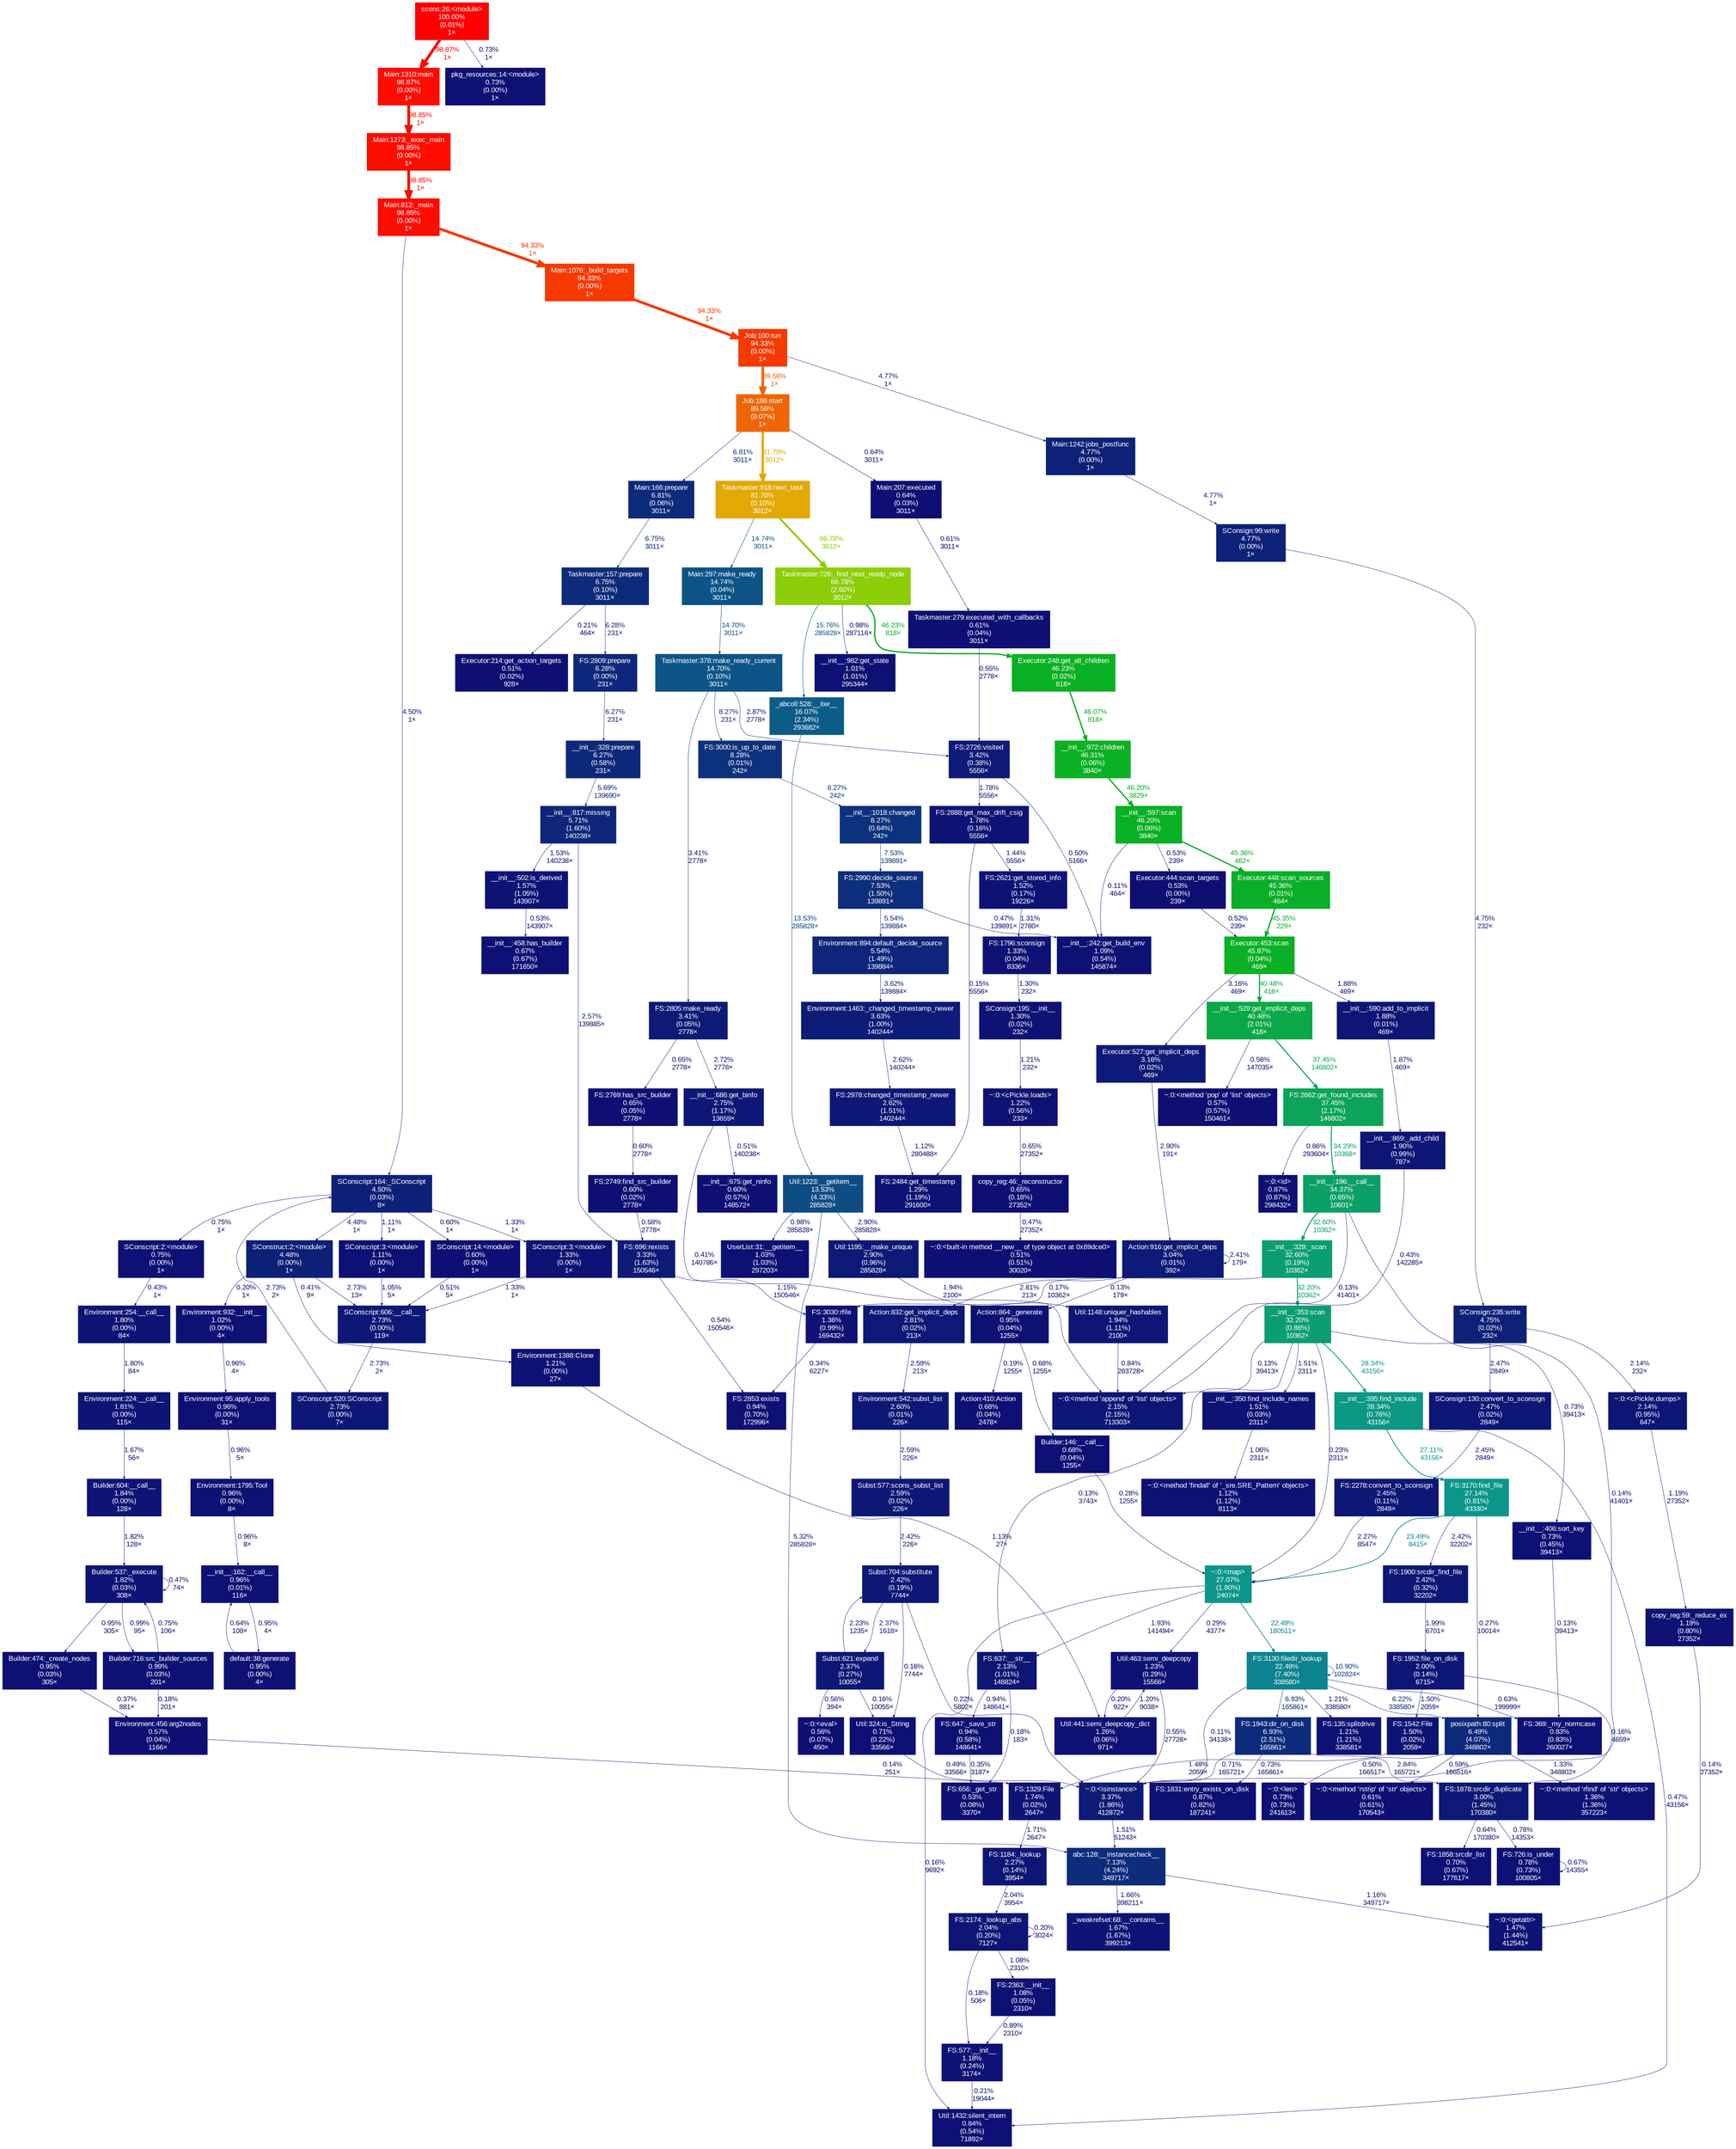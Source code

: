 digraph {
	graph [ranksep=0.25, fontname=Arial, nodesep=0.125];
	node [fontname=Arial, style=filled, height=0, width=0, shape=box, fontcolor=white];
	edge [fontname=Arial];
	0 [color="#0d1575", fontcolor="#ffffff", fontsize="10.00", label="FS:2174:_lookup_abs\n2.04%\n(0.20%)\n7127×"];
	0 -> 0 [color="#0d0e73", label="0.20%\n3024×", arrowsize="0.35", fontsize="10.00", fontcolor="#0d0e73", labeldistance="0.50", penwidth="0.50"];
	0 -> 1252 [color="#0d1174", label="1.08%\n2310×", arrowsize="0.35", fontsize="10.00", fontcolor="#0d1174", labeldistance="0.50", penwidth="0.50"];
	0 -> 511 [color="#0d0d73", label="0.18%\n506×", arrowsize="0.35", fontsize="10.00", fontcolor="#0d0d73", labeldistance="0.50", penwidth="0.50"];
	1 [color="#0d1676", fontcolor="#ffffff", fontsize="10.00", label="FS:1184:_lookup\n2.27%\n(0.14%)\n3954×"];
	1 -> 0 [color="#0d1575", label="2.04%\n3954×", arrowsize="0.35", fontsize="10.00", fontcolor="#0d1575", labeldistance="0.50", penwidth="0.50"];
	3 [color="#8cce07", fontcolor="#ffffff", fontsize="10.00", label="Taskmaster:726:_find_next_ready_node\n66.78%\n(2.60%)\n3012×"];
	3 -> 502 [color="#0c5a87", label="15.76%\n285828×", arrowsize="0.40", fontsize="10.00", fontcolor="#0c5a87", labeldistance="0.63", penwidth="0.63"];
	3 -> 912 [color="#0ab023", label="46.23%\n818×", arrowsize="0.68", fontsize="10.00", fontcolor="#0ab023", labeldistance="1.85", penwidth="1.85"];
	3 -> 888 [color="#0d1174", label="0.98%\n287116×", arrowsize="0.35", fontsize="10.00", fontcolor="#0d1174", labeldistance="0.50", penwidth="0.50"];
	15 [color="#0d1475", fontcolor="#ffffff", fontsize="10.00", label="Builder:537:_execute\n1.82%\n(0.03%)\n308×"];
	15 -> 15 [color="#0d0f73", label="0.47%\n74×", arrowsize="0.35", fontsize="10.00", fontcolor="#0d0f73", labeldistance="0.50", penwidth="0.50"];
	15 -> 17 [color="#0d1174", label="0.95%\n305×", arrowsize="0.35", fontsize="10.00", fontcolor="#0d1174", labeldistance="0.50", penwidth="0.50"];
	15 -> 206 [color="#0d1174", label="0.99%\n95×", arrowsize="0.35", fontsize="10.00", fontcolor="#0d1174", labeldistance="0.50", penwidth="0.50"];
	17 [color="#0d1174", fontcolor="#ffffff", fontsize="10.00", label="Builder:474:_create_nodes\n0.95%\n(0.03%)\n305×"];
	17 -> 219 [color="#0d0e73", label="0.37%\n881×", arrowsize="0.35", fontsize="10.00", fontcolor="#0d0e73", labeldistance="0.50", penwidth="0.50"];
	25 [color="#0d1776", fontcolor="#ffffff", fontsize="10.00", label="Subst:621:expand\n2.37%\n(0.27%)\n10055×"];
	25 -> 451 [color="#0d1676", label="2.23%\n1235×", arrowsize="0.35", fontsize="10.00", fontcolor="#0d1676", labeldistance="0.50", penwidth="0.50"];
	25 -> 508 [color="#0d0f73", label="0.56%\n394×", arrowsize="0.35", fontsize="10.00", fontcolor="#0d0f73", labeldistance="0.50", penwidth="0.50"];
	25 -> 436 [color="#0d0d73", label="0.16%\n10055×", arrowsize="0.35", fontsize="10.00", fontcolor="#0d0d73", labeldistance="0.50", penwidth="0.50"];
	30 [color="#0d2b7b", fontcolor="#ffffff", fontsize="10.00", label="Taskmaster:157:prepare\n6.75%\n(0.10%)\n3011×"];
	30 -> 867 [color="#0d287b", label="6.28%\n231×", arrowsize="0.35", fontsize="10.00", fontcolor="#0d287b", labeldistance="0.50", penwidth="0.50"];
	30 -> 1009 [color="#0d0e73", label="0.21%\n464×", arrowsize="0.35", fontsize="10.00", fontcolor="#0d0e73", labeldistance="0.50", penwidth="0.50"];
	31 [color="#0d2b7b", fontcolor="#ffffff", fontsize="10.00", label="Main:166:prepare\n6.81%\n(0.06%)\n3011×"];
	31 -> 30 [color="#0d2b7b", label="6.75%\n3011×", arrowsize="0.35", fontsize="10.00", fontcolor="#0d2b7b", labeldistance="0.50", penwidth="0.50"];
	71 [color="#0d1a77", fontcolor="#ffffff", fontsize="10.00", label="Executor:527:get_implicit_deps\n3.16%\n(0.02%)\n469×"];
	71 -> 813 [color="#0d1976", label="2.90%\n191×", arrowsize="0.35", fontsize="10.00", fontcolor="#0d1976", labeldistance="0.50", penwidth="0.50"];
	81 [color="#fd0c00", fontcolor="#ffffff", fontsize="10.00", label="Main:812:_main\n98.85%\n(0.00%)\n1×"];
	81 -> 175 [color="#0d2079", label="4.50%\n1×", arrowsize="0.35", fontsize="10.00", fontcolor="#0d2079", labeldistance="0.50", penwidth="0.50"];
	81 -> 574 [color="#f63901", label="94.33%\n1×", arrowsize="0.97", fontsize="10.00", fontcolor="#f63901", labeldistance="3.77", penwidth="3.77"];
	98 [color="#0d1274", fontcolor="#ffffff", fontsize="10.00", label="Util:463:semi_deepcopy\n1.23%\n(0.29%)\n15566×"];
	98 -> 426 [color="#0d0f73", label="0.55%\n27728×", arrowsize="0.35", fontsize="10.00", fontcolor="#0d0f73", labeldistance="0.50", penwidth="0.50"];
	98 -> 1038 [color="#0d0e73", label="0.20%\n922×", arrowsize="0.35", fontsize="10.00", fontcolor="#0d0e73", labeldistance="0.50", penwidth="0.50"];
	122 [color="#0d2078", fontcolor="#ffffff", fontsize="10.00", label="SConstruct:2:<module>\n4.48%\n(0.00%)\n1×"];
	122 -> 650 [color="#0d0e73", label="0.41%\n9×", arrowsize="0.35", fontsize="10.00", fontcolor="#0d0e73", labeldistance="0.50", penwidth="0.50"];
	122 -> 655 [color="#0d0e73", label="0.20%\n1×", arrowsize="0.35", fontsize="10.00", fontcolor="#0d0e73", labeldistance="0.50", penwidth="0.50"];
	122 -> 371 [color="#0d1876", label="2.73%\n13×", arrowsize="0.35", fontsize="10.00", fontcolor="#0d1876", labeldistance="0.50", penwidth="0.50"];
	126 [color="#fd0c00", fontcolor="#ffffff", fontsize="10.00", label="Main:1310:main\n98.87%\n(0.00%)\n1×"];
	126 -> 453 [color="#fd0c00", label="98.85%\n1×", arrowsize="0.99", fontsize="10.00", fontcolor="#fd0c00", labeldistance="3.95", penwidth="3.95"];
	138 [color="#0d1876", fontcolor="#ffffff", fontsize="10.00", label="__init__:686:get_binfo\n2.75%\n(1.17%)\n13659×"];
	138 -> 356 [color="#0d0f73", label="0.51%\n140238×", arrowsize="0.35", fontsize="10.00", fontcolor="#0d0f73", labeldistance="0.50", penwidth="0.50"];
	138 -> 1661 [color="#0d0e73", label="0.41%\n140786×", arrowsize="0.35", fontsize="10.00", fontcolor="#0d0e73", labeldistance="0.50", penwidth="0.50"];
	145 [color="#0d1174", fontcolor="#ffffff", fontsize="10.00", label="SConscript:3:<module>\n1.11%\n(0.00%)\n1×"];
	145 -> 371 [color="#0d1174", label="1.05%\n5×", arrowsize="0.35", fontsize="10.00", fontcolor="#0d1174", labeldistance="0.50", penwidth="0.50"];
	160 [color="#0ba068", fontcolor="#ffffff", fontsize="10.00", label="__init__:196:__call__\n34.37%\n(0.65%)\n10601×"];
	160 -> 426 [color="#0d0d73", label="0.14%\n41401×", arrowsize="0.35", fontsize="10.00", fontcolor="#0d0d73", labeldistance="0.50", penwidth="0.50"];
	160 -> 1661 [color="#0d0d73", label="0.13%\n41401×", arrowsize="0.35", fontsize="10.00", fontcolor="#0d0d73", labeldistance="0.50", penwidth="0.50"];
	160 -> 548 [color="#0b9e71", label="32.60%\n10362×", arrowsize="0.57", fontsize="10.00", fontcolor="#0b9e71", labeldistance="1.30", penwidth="1.30"];
	163 [color="#0d1174", fontcolor="#ffffff", fontsize="10.00", label="__init__:162:__call__\n0.96%\n(0.01%)\n116×"];
	163 -> 538 [color="#0d1174", label="0.95%\n4×", arrowsize="0.35", fontsize="10.00", fontcolor="#0d1174", labeldistance="0.50", penwidth="0.50"];
	175 [color="#0d2079", fontcolor="#ffffff", fontsize="10.00", label="SConscript:164:_SConscript\n4.50%\n(0.03%)\n8×"];
	175 -> 145 [color="#0d1174", label="1.11%\n1×", arrowsize="0.35", fontsize="10.00", fontcolor="#0d1174", labeldistance="0.50", penwidth="0.50"];
	175 -> 282 [color="#0d1074", label="0.75%\n1×", arrowsize="0.35", fontsize="10.00", fontcolor="#0d1074", labeldistance="0.50", penwidth="0.50"];
	175 -> 690 [color="#0d0f74", label="0.60%\n1×", arrowsize="0.35", fontsize="10.00", fontcolor="#0d0f74", labeldistance="0.50", penwidth="0.50"];
	175 -> 1075 [color="#0d1274", label="1.33%\n1×", arrowsize="0.35", fontsize="10.00", fontcolor="#0d1274", labeldistance="0.50", penwidth="0.50"];
	175 -> 122 [color="#0d2078", label="4.48%\n1×", arrowsize="0.35", fontsize="10.00", fontcolor="#0d2078", labeldistance="0.50", penwidth="0.50"];
	188 [color="#0d1074", fontcolor="#ffffff", fontsize="10.00", label="__init__:458:has_builder\n0.67%\n(0.67%)\n171650×"];
	190 [color="#0ab023", fontcolor="#ffffff", fontsize="10.00", label="__init__:597:scan\n46.20%\n(0.06%)\n3840×"];
	190 -> 1008 [color="#0d0f73", label="0.53%\n239×", arrowsize="0.35", fontsize="10.00", fontcolor="#0d0f73", labeldistance="0.50", penwidth="0.50"];
	190 -> 244 [color="#0d0d73", label="0.11%\n464×", arrowsize="0.35", fontsize="10.00", fontcolor="#0d0d73", labeldistance="0.50", penwidth="0.50"];
	190 -> 1307 [color="#0aaf29", label="45.36%\n462×", arrowsize="0.67", fontsize="10.00", fontcolor="#0aaf29", labeldistance="1.81", penwidth="1.81"];
	191 [color="#0c5486", fontcolor="#ffffff", fontsize="10.00", label="Taskmaster:378:make_ready_current\n14.70%\n(0.10%)\n3011×"];
	191 -> 192 [color="#0d1976", label="2.87%\n2778×", arrowsize="0.35", fontsize="10.00", fontcolor="#0d1976", labeldistance="0.50", penwidth="0.50"];
	191 -> 935 [color="#0d327d", label="8.27%\n231×", arrowsize="0.35", fontsize="10.00", fontcolor="#0d327d", labeldistance="0.50", penwidth="0.50"];
	191 -> 824 [color="#0d1b77", label="3.41%\n2778×", arrowsize="0.35", fontsize="10.00", fontcolor="#0d1b77", labeldistance="0.50", penwidth="0.50"];
	192 [color="#0d1b77", fontcolor="#ffffff", fontsize="10.00", label="FS:2726:visited\n3.42%\n(0.38%)\n5556×"];
	192 -> 704 [color="#0d1475", label="1.78%\n5556×", arrowsize="0.35", fontsize="10.00", fontcolor="#0d1475", labeldistance="0.50", penwidth="0.50"];
	192 -> 244 [color="#0d0f73", label="0.50%\n5166×", arrowsize="0.35", fontsize="10.00", fontcolor="#0d0f73", labeldistance="0.50", penwidth="0.50"];
	195 [color="#0d1375", fontcolor="#ffffff", fontsize="10.00", label="__init__:502:is_derived\n1.57%\n(1.05%)\n143907×"];
	195 -> 188 [color="#0d0f73", label="0.53%\n143907×", arrowsize="0.35", fontsize="10.00", fontcolor="#0d0f73", labeldistance="0.50", penwidth="0.50"];
	196 [color="#0d327d", fontcolor="#ffffff", fontsize="10.00", label="__init__:1018:changed\n8.27%\n(0.64%)\n242×"];
	196 -> 284 [color="#0d2e7c", label="7.53%\n139891×", arrowsize="0.35", fontsize="10.00", fontcolor="#0d2e7c", labeldistance="0.50", penwidth="0.50"];
	197 [color="#0d0f74", fontcolor="#ffffff", fontsize="10.00", label="Main:207:executed\n0.64%\n(0.03%)\n3011×"];
	197 -> 837 [color="#0d0f74", label="0.61%\n3011×", arrowsize="0.35", fontsize="10.00", fontcolor="#0d0f74", labeldistance="0.50", penwidth="0.50"];
	206 [color="#0d1174", fontcolor="#ffffff", fontsize="10.00", label="Builder:716:src_builder_sources\n0.99%\n(0.03%)\n201×"];
	206 -> 15 [color="#0d1074", label="0.75%\n106×", arrowsize="0.35", fontsize="10.00", fontcolor="#0d1074", labeldistance="0.50", penwidth="0.50"];
	206 -> 219 [color="#0d0d73", label="0.18%\n201×", arrowsize="0.35", fontsize="10.00", fontcolor="#0d0d73", labeldistance="0.50", penwidth="0.50"];
	207 [color="#0ab123", fontcolor="#ffffff", fontsize="10.00", label="__init__:972:children\n46.31%\n(0.06%)\n3840×"];
	207 -> 190 [color="#0ab023", label="46.20%\n3829×", arrowsize="0.68", fontsize="10.00", fontcolor="#0ab023", labeldistance="1.85", penwidth="1.85"];
	210 [color="#0c968b", fontcolor="#ffffff", fontsize="10.00", label="~:0:<map>\n27.07%\n(1.80%)\n24074×"];
	210 -> 1415 [color="#0d0d73", label="0.16%\n9692×", arrowsize="0.35", fontsize="10.00", fontcolor="#0d0d73", labeldistance="0.50", penwidth="0.50"];
	210 -> 331 [color="#0c8390", label="22.49%\n180511×", arrowsize="0.47", fontsize="10.00", fontcolor="#0c8390", labeldistance="0.90", penwidth="0.90"];
	210 -> 98 [color="#0d0e73", label="0.29%\n4377×", arrowsize="0.35", fontsize="10.00", fontcolor="#0d0e73", labeldistance="0.50", penwidth="0.50"];
	210 -> 628 [color="#0d1575", label="1.93%\n141494×", arrowsize="0.35", fontsize="10.00", fontcolor="#0d1575", labeldistance="0.50", penwidth="0.50"];
	214 [color="#0d1375", fontcolor="#ffffff", fontsize="10.00", label="FS:1542:File\n1.50%\n(0.02%)\n2059×"];
	214 -> 917 [color="#0d1375", label="1.48%\n2059×", arrowsize="0.35", fontsize="10.00", fontcolor="#0d1375", labeldistance="0.50", penwidth="0.50"];
	215 [color="#0d1575", fontcolor="#ffffff", fontsize="10.00", label="FS:1952:file_on_disk\n2.00%\n(0.14%)\n6715×"];
	215 -> 297 [color="#0d0d73", label="0.16%\n4659×", arrowsize="0.35", fontsize="10.00", fontcolor="#0d0d73", labeldistance="0.50", penwidth="0.50"];
	215 -> 214 [color="#0d1375", label="1.50%\n2059×", arrowsize="0.35", fontsize="10.00", fontcolor="#0d1375", labeldistance="0.50", penwidth="0.50"];
	219 [color="#0d0f73", fontcolor="#ffffff", fontsize="10.00", label="Environment:456:arg2nodes\n0.57%\n(0.04%)\n1166×"];
	219 -> 917 [color="#0d0d73", label="0.14%\n251×", arrowsize="0.35", fontsize="10.00", fontcolor="#0d0d73", labeldistance="0.50", penwidth="0.50"];
	227 [color="#0b9d73", fontcolor="#ffffff", fontsize="10.00", label="__init__:353:scan\n32.20%\n(0.86%)\n10362×"];
	227 -> 489 [color="#0c9885", label="28.34%\n43156×", arrowsize="0.53", fontsize="10.00", fontcolor="#0c9885", labeldistance="1.13", penwidth="1.13"];
	227 -> 364 [color="#0d1074", label="0.73%\n39413×", arrowsize="0.35", fontsize="10.00", fontcolor="#0d1074", labeldistance="0.50", penwidth="0.50"];
	227 -> 1661 [color="#0d0d73", label="0.13%\n39413×", arrowsize="0.35", fontsize="10.00", fontcolor="#0d0d73", labeldistance="0.50", penwidth="0.50"];
	227 -> 210 [color="#0d0e73", label="0.23%\n2311×", arrowsize="0.35", fontsize="10.00", fontcolor="#0d0e73", labeldistance="0.50", penwidth="0.50"];
	227 -> 628 [color="#0d0d73", label="0.13%\n3743×", arrowsize="0.35", fontsize="10.00", fontcolor="#0d0d73", labeldistance="0.50", penwidth="0.50"];
	227 -> 828 [color="#0d1375", label="1.51%\n2311×", arrowsize="0.35", fontsize="10.00", fontcolor="#0d1375", labeldistance="0.50", penwidth="0.50"];
	240 [color="#0d1074", fontcolor="#ffffff", fontsize="10.00", label="pkg_resources:14:<module>\n0.73%\n(0.00%)\n1×"];
	243 [color="#e3a804", fontcolor="#ffffff", fontsize="10.00", label="Taskmaster:918:next_task\n81.70%\n(0.10%)\n3012×"];
	243 -> 3 [color="#8cce07", label="66.78%\n3012×", arrowsize="0.82", fontsize="10.00", fontcolor="#8cce07", labeldistance="2.67", penwidth="2.67"];
	243 -> 1530 [color="#0c5486", label="14.74%\n3011×", arrowsize="0.38", fontsize="10.00", fontcolor="#0c5486", labeldistance="0.59", penwidth="0.59"];
	244 [color="#0d1174", fontcolor="#ffffff", fontsize="10.00", label="__init__:242:get_build_env\n1.09%\n(0.54%)\n145874×"];
	256 [color="#0d1074", fontcolor="#ffffff", fontsize="10.00", label="~:0:<id>\n0.87%\n(0.87%)\n298432×"];
	259 [color="#0ba458", fontcolor="#ffffff", fontsize="10.00", label="FS:2662:get_found_includes\n37.45%\n(2.17%)\n146802×"];
	259 -> 256 [color="#0d1074", label="0.86%\n293604×", arrowsize="0.35", fontsize="10.00", fontcolor="#0d1074", labeldistance="0.50", penwidth="0.50"];
	259 -> 160 [color="#0ba069", label="34.29%\n10368×", arrowsize="0.59", fontsize="10.00", fontcolor="#0ba069", labeldistance="1.37", penwidth="1.37"];
	282 [color="#0d1074", fontcolor="#ffffff", fontsize="10.00", label="SConscript:2:<module>\n0.75%\n(0.00%)\n1×"];
	282 -> 781 [color="#0d0f73", label="0.43%\n1×", arrowsize="0.35", fontsize="10.00", fontcolor="#0d0f73", labeldistance="0.50", penwidth="0.50"];
	284 [color="#0d2e7c", fontcolor="#ffffff", fontsize="10.00", label="FS:2990:decide_source\n7.53%\n(1.50%)\n139891×"];
	284 -> 244 [color="#0d0f73", label="0.47%\n139891×", arrowsize="0.35", fontsize="10.00", fontcolor="#0d0f73", labeldistance="0.50", penwidth="0.50"];
	284 -> 1423 [color="#0d257a", label="5.54%\n139884×", arrowsize="0.35", fontsize="10.00", fontcolor="#0d257a", labeldistance="0.50", penwidth="0.50"];
	286 [color="#ff0000", fontcolor="#ffffff", fontsize="10.00", label="scons:26:<module>\n100.00%\n(0.01%)\n1×"];
	286 -> 240 [color="#0d1074", label="0.73%\n1×", arrowsize="0.35", fontsize="10.00", fontcolor="#0d1074", labeldistance="0.50", penwidth="0.50"];
	286 -> 126 [color="#fd0c00", label="98.87%\n1×", arrowsize="0.99", fontsize="10.00", fontcolor="#fd0c00", labeldistance="3.95", penwidth="3.95"];
	297 [color="#0d1977", fontcolor="#ffffff", fontsize="10.00", label="FS:1878:srcdir_duplicate\n3.00%\n(1.45%)\n170380×"];
	297 -> 1034 [color="#0d0f74", label="0.64%\n170380×", arrowsize="0.35", fontsize="10.00", fontcolor="#0d0f74", labeldistance="0.50", penwidth="0.50"];
	297 -> 725 [color="#0d1074", label="0.78%\n14353×", arrowsize="0.35", fontsize="10.00", fontcolor="#0d1074", labeldistance="0.50", penwidth="0.50"];
	298 [color="#0ab025", fontcolor="#ffffff", fontsize="10.00", label="Executor:453:scan\n45.87%\n(0.04%)\n469×"];
	298 -> 71 [color="#0d1a77", label="3.16%\n469×", arrowsize="0.35", fontsize="10.00", fontcolor="#0d1a77", labeldistance="0.50", penwidth="0.50"];
	298 -> 950 [color="#0d1575", label="1.88%\n469×", arrowsize="0.35", fontsize="10.00", fontcolor="#0d1575", labeldistance="0.50", penwidth="0.50"];
	298 -> 730 [color="#0ba847", label="40.48%\n418×", arrowsize="0.64", fontsize="10.00", fontcolor="#0ba847", labeldistance="1.62", penwidth="1.62"];
	319 [color="#0d1174", fontcolor="#ffffff", fontsize="10.00", label="Environment:1795:Tool\n0.96%\n(0.00%)\n8×"];
	319 -> 163 [color="#0d1174", label="0.96%\n8×", arrowsize="0.35", fontsize="10.00", fontcolor="#0d1174", labeldistance="0.50", penwidth="0.50"];
	331 [color="#0c8390", fontcolor="#ffffff", fontsize="10.00", label="FS:3130:filedir_lookup\n22.49%\n(7.40%)\n338580×"];
	331 -> 358 [color="#0d0f74", label="0.63%\n199999×", arrowsize="0.35", fontsize="10.00", fontcolor="#0d0f74", labeldistance="0.50", penwidth="0.50"];
	331 -> 426 [color="#0d0d73", label="0.11%\n34138×", arrowsize="0.35", fontsize="10.00", fontcolor="#0d0d73", labeldistance="0.50", penwidth="0.50"];
	331 -> 331 [color="#0d3f81", label="10.90%\n102824×", arrowsize="0.35", fontsize="10.00", fontcolor="#0d3f81", labeldistance="0.50", penwidth="0.50"];
	331 -> 434 [color="#0d2b7c", label="6.93%\n165861×", arrowsize="0.35", fontsize="10.00", fontcolor="#0d2b7c", labeldistance="0.50", penwidth="0.50"];
	331 -> 598 [color="#0d1274", label="1.21%\n338580×", arrowsize="0.35", fontsize="10.00", fontcolor="#0d1274", labeldistance="0.50", penwidth="0.50"];
	331 -> 409 [color="#0d287b", label="6.22%\n338580×", arrowsize="0.35", fontsize="10.00", fontcolor="#0d287b", labeldistance="0.50", penwidth="0.50"];
	342 [color="#ef6503", fontcolor="#ffffff", fontsize="10.00", label="Job:186:start\n89.56%\n(0.07%)\n1×"];
	342 -> 197 [color="#0d0f74", label="0.64%\n3011×", arrowsize="0.35", fontsize="10.00", fontcolor="#0d0f74", labeldistance="0.50", penwidth="0.50"];
	342 -> 243 [color="#e3a804", label="81.70%\n3012×", arrowsize="0.90", fontsize="10.00", fontcolor="#e3a804", labeldistance="3.27", penwidth="3.27"];
	342 -> 31 [color="#0d2b7b", label="6.81%\n3011×", arrowsize="0.35", fontsize="10.00", fontcolor="#0d2b7b", labeldistance="0.50", penwidth="0.50"];
	356 [color="#0d0f74", fontcolor="#ffffff", fontsize="10.00", label="__init__:675:get_ninfo\n0.60%\n(0.57%)\n148572×"];
	358 [color="#0d1074", fontcolor="#ffffff", fontsize="10.00", label="FS:369:_my_normcase\n0.83%\n(0.83%)\n260027×"];
	359 [color="#0d1274", fontcolor="#ffffff", fontsize="10.00", label="FS:3030:rfile\n1.36%\n(0.99%)\n169432×"];
	359 -> 491 [color="#0d0e73", label="0.34%\n6227×", arrowsize="0.35", fontsize="10.00", fontcolor="#0d0e73", labeldistance="0.50", penwidth="0.50"];
	362 [color="#0d1776", fontcolor="#ffffff", fontsize="10.00", label="FS:1900:srcdir_find_file\n2.42%\n(0.32%)\n32202×"];
	362 -> 215 [color="#0d1575", label="1.99%\n6701×", arrowsize="0.35", fontsize="10.00", fontcolor="#0d1575", labeldistance="0.50", penwidth="0.50"];
	364 [color="#0d1074", fontcolor="#ffffff", fontsize="10.00", label="__init__:406:sort_key\n0.73%\n(0.45%)\n39413×"];
	364 -> 358 [color="#0d0d73", label="0.13%\n39413×", arrowsize="0.35", fontsize="10.00", fontcolor="#0d0d73", labeldistance="0.50", penwidth="0.50"];
	371 [color="#0d1876", fontcolor="#ffffff", fontsize="10.00", label="SConscript:606:__call__\n2.73%\n(0.00%)\n119×"];
	371 -> 394 [color="#0d1876", label="2.73%\n2×", arrowsize="0.35", fontsize="10.00", fontcolor="#0d1876", labeldistance="0.50", penwidth="0.50"];
	394 [color="#0d1876", fontcolor="#ffffff", fontsize="10.00", label="SConscript:520:SConscript\n2.73%\n(0.00%)\n7×"];
	394 -> 175 [color="#0d1876", label="2.73%\n2×", arrowsize="0.35", fontsize="10.00", fontcolor="#0d1876", labeldistance="0.50", penwidth="0.50"];
	408 [color="#0d0f74", fontcolor="#ffffff", fontsize="10.00", label="~:0:<method 'rstrip' of 'str' objects>\n0.61%\n(0.61%)\n170543×"];
	409 [color="#0d297b", fontcolor="#ffffff", fontsize="10.00", label="posixpath:80:split\n6.49%\n(4.07%)\n348802×"];
	409 -> 408 [color="#0d0f74", label="0.59%\n166516×", arrowsize="0.35", fontsize="10.00", fontcolor="#0d0f74", labeldistance="0.50", penwidth="0.50"];
	409 -> 664 [color="#0d0f73", label="0.50%\n166517×", arrowsize="0.35", fontsize="10.00", fontcolor="#0d0f73", labeldistance="0.50", penwidth="0.50"];
	409 -> 1351 [color="#0d1274", label="1.33%\n348802×", arrowsize="0.35", fontsize="10.00", fontcolor="#0d1274", labeldistance="0.50", penwidth="0.50"];
	426 [color="#0d1b77", fontcolor="#ffffff", fontsize="10.00", label="~:0:<isinstance>\n3.37%\n(1.86%)\n412872×"];
	426 -> 641 [color="#0d1375", label="1.51%\n51243×", arrowsize="0.35", fontsize="10.00", fontcolor="#0d1375", labeldistance="0.50", penwidth="0.50"];
	434 [color="#0d2b7c", fontcolor="#ffffff", fontsize="10.00", label="FS:1943:dir_on_disk\n6.93%\n(2.51%)\n165861×"];
	434 -> 297 [color="#0d1976", label="2.84%\n165721×", arrowsize="0.35", fontsize="10.00", fontcolor="#0d1976", labeldistance="0.50", penwidth="0.50"];
	434 -> 426 [color="#0d1074", label="0.71%\n165721×", arrowsize="0.35", fontsize="10.00", fontcolor="#0d1074", labeldistance="0.50", penwidth="0.50"];
	434 -> 605 [color="#0d1074", label="0.73%\n165861×", arrowsize="0.35", fontsize="10.00", fontcolor="#0d1074", labeldistance="0.50", penwidth="0.50"];
	436 [color="#0d1074", fontcolor="#ffffff", fontsize="10.00", label="Util:324:is_String\n0.71%\n(0.22%)\n33566×"];
	436 -> 426 [color="#0d0f73", label="0.49%\n33566×", arrowsize="0.35", fontsize="10.00", fontcolor="#0d0f73", labeldistance="0.50", penwidth="0.50"];
	451 [color="#0d1776", fontcolor="#ffffff", fontsize="10.00", label="Subst:704:substitute\n2.42%\n(0.19%)\n7744×"];
	451 -> 426 [color="#0d0e73", label="0.22%\n5802×", arrowsize="0.35", fontsize="10.00", fontcolor="#0d0e73", labeldistance="0.50", penwidth="0.50"];
	451 -> 436 [color="#0d0d73", label="0.16%\n7744×", arrowsize="0.35", fontsize="10.00", fontcolor="#0d0d73", labeldistance="0.50", penwidth="0.50"];
	451 -> 25 [color="#0d1776", label="2.37%\n1618×", arrowsize="0.35", fontsize="10.00", fontcolor="#0d1776", labeldistance="0.50", penwidth="0.50"];
	452 [color="#0d1274", fontcolor="#ffffff", fontsize="10.00", label="SConsign:195:__init__\n1.30%\n(0.02%)\n232×"];
	452 -> 495 [color="#0d1274", label="1.21%\n232×", arrowsize="0.35", fontsize="10.00", fontcolor="#0d1274", labeldistance="0.50", penwidth="0.50"];
	453 [color="#fd0c00", fontcolor="#ffffff", fontsize="10.00", label="Main:1273:_exec_main\n98.85%\n(0.00%)\n1×"];
	453 -> 81 [color="#fd0c00", label="98.85%\n1×", arrowsize="0.99", fontsize="10.00", fontcolor="#fd0c00", labeldistance="3.95", penwidth="3.95"];
	462 [color="#0d1174", fontcolor="#ffffff", fontsize="10.00", label="Environment:95:apply_tools\n0.96%\n(0.00%)\n31×"];
	462 -> 319 [color="#0d1174", label="0.96%\n5×", arrowsize="0.35", fontsize="10.00", fontcolor="#0d1174", labeldistance="0.50", penwidth="0.50"];
	463 [color="#0d1375", fontcolor="#ffffff", fontsize="10.00", label="FS:2621:get_stored_info\n1.52%\n(0.17%)\n19226×"];
	463 -> 1334 [color="#0d1274", label="1.31%\n2780×", arrowsize="0.35", fontsize="10.00", fontcolor="#0d1274", labeldistance="0.50", penwidth="0.50"];
	471 [color="#0d1375", fontcolor="#ffffff", fontsize="10.00", label="~:0:<getattr>\n1.47%\n(1.44%)\n412541×"];
	489 [color="#0c9885", fontcolor="#ffffff", fontsize="10.00", label="__init__:395:find_include\n28.34%\n(0.76%)\n43156×"];
	489 -> 507 [color="#0c968b", label="27.11%\n43156×", arrowsize="0.52", fontsize="10.00", fontcolor="#0c968b", labeldistance="1.08", penwidth="1.08"];
	489 -> 1415 [color="#0d0f73", label="0.47%\n43156×", arrowsize="0.35", fontsize="10.00", fontcolor="#0d0f73", labeldistance="0.50", penwidth="0.50"];
	491 [color="#0d1174", fontcolor="#ffffff", fontsize="10.00", label="FS:2853:exists\n0.94%\n(0.70%)\n172996×"];
	495 [color="#0d1274", fontcolor="#ffffff", fontsize="10.00", label="~:0:<cPickle.loads>\n1.22%\n(0.56%)\n233×"];
	495 -> 1411 [color="#0d0f74", label="0.65%\n27352×", arrowsize="0.35", fontsize="10.00", fontcolor="#0d0f74", labeldistance="0.50", penwidth="0.50"];
	499 [color="#0d0f73", fontcolor="#ffffff", fontsize="10.00", label="~:0:<built-in method __new__ of type object at 0x89dce0>\n0.51%\n(0.51%)\n30020×"];
	502 [color="#0c5c88", fontcolor="#ffffff", fontsize="10.00", label="_abcoll:528:__iter__\n16.07%\n(2.34%)\n293682×"];
	502 -> 1152 [color="#0d4d84", label="13.53%\n285828×", arrowsize="0.37", fontsize="10.00", fontcolor="#0d4d84", labeldistance="0.54", penwidth="0.54"];
	507 [color="#0c968a", fontcolor="#ffffff", fontsize="10.00", label="FS:3170:find_file\n27.14%\n(0.81%)\n43330×"];
	507 -> 409 [color="#0d0e73", label="0.27%\n10014×", arrowsize="0.35", fontsize="10.00", fontcolor="#0d0e73", labeldistance="0.50", penwidth="0.50"];
	507 -> 210 [color="#0c8991", label="23.49%\n8415×", arrowsize="0.48", fontsize="10.00", fontcolor="#0c8991", labeldistance="0.94", penwidth="0.94"];
	507 -> 362 [color="#0d1776", label="2.42%\n32202×", arrowsize="0.35", fontsize="10.00", fontcolor="#0d1776", labeldistance="0.50", penwidth="0.50"];
	508 [color="#0d0f73", fontcolor="#ffffff", fontsize="10.00", label="~:0:<eval>\n0.56%\n(0.07%)\n450×"];
	511 [color="#0d1274", fontcolor="#ffffff", fontsize="10.00", label="FS:577:__init__\n1.18%\n(0.24%)\n3174×"];
	511 -> 1415 [color="#0d0e73", label="0.21%\n19044×", arrowsize="0.35", fontsize="10.00", fontcolor="#0d0e73", labeldistance="0.50", penwidth="0.50"];
	538 [color="#0d1174", fontcolor="#ffffff", fontsize="10.00", label="default:38:generate\n0.95%\n(0.00%)\n4×"];
	538 -> 163 [color="#0d0f74", label="0.64%\n108×", arrowsize="0.35", fontsize="10.00", fontcolor="#0d0f74", labeldistance="0.50", penwidth="0.50"];
	542 [color="#0d1b77", fontcolor="#ffffff", fontsize="10.00", label="FS:696:rexists\n3.33%\n(1.63%)\n150546×"];
	542 -> 491 [color="#0d0f73", label="0.54%\n150546×", arrowsize="0.35", fontsize="10.00", fontcolor="#0d0f73", labeldistance="0.50", penwidth="0.50"];
	542 -> 359 [color="#0d1274", label="1.15%\n150546×", arrowsize="0.35", fontsize="10.00", fontcolor="#0d1274", labeldistance="0.50", penwidth="0.50"];
	545 [color="#0d1274", fontcolor="#ffffff", fontsize="10.00", label="FS:2484:get_timestamp\n1.29%\n(1.19%)\n291600×"];
	546 [color="#0d267a", fontcolor="#ffffff", fontsize="10.00", label="__init__:817:missing\n5.71%\n(1.60%)\n140238×"];
	546 -> 195 [color="#0d1375", label="1.53%\n140238×", arrowsize="0.35", fontsize="10.00", fontcolor="#0d1375", labeldistance="0.50", penwidth="0.50"];
	546 -> 542 [color="#0d1876", label="2.57%\n139885×", arrowsize="0.35", fontsize="10.00", fontcolor="#0d1876", labeldistance="0.50", penwidth="0.50"];
	547 [color="#0d0f74", fontcolor="#ffffff", fontsize="10.00", label="FS:2749:find_src_builder\n0.60%\n(0.02%)\n2778×"];
	547 -> 542 [color="#0d0f73", label="0.58%\n2778×", arrowsize="0.35", fontsize="10.00", fontcolor="#0d0f73", labeldistance="0.50", penwidth="0.50"];
	548 [color="#0b9e71", fontcolor="#ffffff", fontsize="10.00", label="__init__:329:_scan\n32.60%\n(0.19%)\n10362×"];
	548 -> 227 [color="#0b9d73", label="32.20%\n10362×", arrowsize="0.57", fontsize="10.00", fontcolor="#0b9d73", labeldistance="1.29", penwidth="1.29"];
	548 -> 359 [color="#0d0d73", label="0.17%\n10362×", arrowsize="0.35", fontsize="10.00", fontcolor="#0d0d73", labeldistance="0.50", penwidth="0.50"];
	574 [color="#f63901", fontcolor="#ffffff", fontsize="10.00", label="Main:1076:_build_targets\n94.33%\n(0.00%)\n1×"];
	574 -> 1066 [color="#f63901", label="94.33%\n1×", arrowsize="0.97", fontsize="10.00", fontcolor="#f63901", labeldistance="3.77", penwidth="3.77"];
	581 [color="#0d0f73", fontcolor="#ffffff", fontsize="10.00", label="FS:656:_get_str\n0.53%\n(0.08%)\n3370×"];
	598 [color="#0d1274", fontcolor="#ffffff", fontsize="10.00", label="FS:135:splitdrive\n1.21%\n(1.21%)\n338581×"];
	603 [color="#0d1776", fontcolor="#ffffff", fontsize="10.00", label="FS:2278:convert_to_sconsign\n2.45%\n(0.11%)\n2849×"];
	603 -> 210 [color="#0d1676", label="2.27%\n8547×", arrowsize="0.35", fontsize="10.00", fontcolor="#0d1676", labeldistance="0.50", penwidth="0.50"];
	605 [color="#0d1074", fontcolor="#ffffff", fontsize="10.00", label="FS:1831:entry_exists_on_disk\n0.87%\n(0.82%)\n187241×"];
	613 [color="#0d1074", fontcolor="#ffffff", fontsize="10.00", label="Builder:146:__call__\n0.68%\n(0.04%)\n1255×"];
	613 -> 210 [color="#0d0e73", label="0.28%\n1255×", arrowsize="0.35", fontsize="10.00", fontcolor="#0d0e73", labeldistance="0.50", penwidth="0.50"];
	628 [color="#0d1675", fontcolor="#ffffff", fontsize="10.00", label="FS:637:__str__\n2.13%\n(1.01%)\n148824×"];
	628 -> 581 [color="#0d0d73", label="0.18%\n183×", arrowsize="0.35", fontsize="10.00", fontcolor="#0d0d73", labeldistance="0.50", penwidth="0.50"];
	628 -> 830 [color="#0d1174", label="0.94%\n148641×", arrowsize="0.35", fontsize="10.00", fontcolor="#0d1174", labeldistance="0.50", penwidth="0.50"];
	630 [color="#0d1776", fontcolor="#ffffff", fontsize="10.00", label="SConsign:130:convert_to_sconsign\n2.47%\n(0.02%)\n2849×"];
	630 -> 603 [color="#0d1776", label="2.45%\n2849×", arrowsize="0.35", fontsize="10.00", fontcolor="#0d1776", labeldistance="0.50", penwidth="0.50"];
	631 [color="#0d2179", fontcolor="#ffffff", fontsize="10.00", label="SConsign:235:write\n4.75%\n(0.02%)\n232×"];
	631 -> 1344 [color="#0d1675", label="2.14%\n232×", arrowsize="0.35", fontsize="10.00", fontcolor="#0d1675", labeldistance="0.50", penwidth="0.50"];
	631 -> 630 [color="#0d1776", label="2.47%\n2849×", arrowsize="0.35", fontsize="10.00", fontcolor="#0d1776", labeldistance="0.50", penwidth="0.50"];
	636 [color="#0d1274", fontcolor="#ffffff", fontsize="10.00", label="copy_reg:59:_reduce_ex\n1.19%\n(0.80%)\n27352×"];
	636 -> 471 [color="#0d0d73", label="0.14%\n27352×", arrowsize="0.35", fontsize="10.00", fontcolor="#0d0d73", labeldistance="0.50", penwidth="0.50"];
	641 [color="#0d2c7c", fontcolor="#ffffff", fontsize="10.00", label="abc:128:__instancecheck__\n7.13%\n(4.24%)\n349717×"];
	641 -> 1710 [color="#0d1475", label="1.66%\n398211×", arrowsize="0.35", fontsize="10.00", fontcolor="#0d1475", labeldistance="0.50", penwidth="0.50"];
	641 -> 471 [color="#0d1274", label="1.16%\n349717×", arrowsize="0.35", fontsize="10.00", fontcolor="#0d1274", labeldistance="0.50", penwidth="0.50"];
	650 [color="#0d1274", fontcolor="#ffffff", fontsize="10.00", label="Environment:1388:Clone\n1.21%\n(0.00%)\n27×"];
	650 -> 1038 [color="#0d1174", label="1.13%\n27×", arrowsize="0.35", fontsize="10.00", fontcolor="#0d1174", labeldistance="0.50", penwidth="0.50"];
	655 [color="#0d1174", fontcolor="#ffffff", fontsize="10.00", label="Environment:932:__init__\n1.02%\n(0.00%)\n4×"];
	655 -> 462 [color="#0d1174", label="0.96%\n4×", arrowsize="0.35", fontsize="10.00", fontcolor="#0d1174", labeldistance="0.50", penwidth="0.50"];
	659 [color="#0d2179", fontcolor="#ffffff", fontsize="10.00", label="SConsign:99:write\n4.77%\n(0.00%)\n1×"];
	659 -> 631 [color="#0d2179", label="4.75%\n232×", arrowsize="0.35", fontsize="10.00", fontcolor="#0d2179", labeldistance="0.50", penwidth="0.50"];
	664 [color="#0d1074", fontcolor="#ffffff", fontsize="10.00", label="~:0:<len>\n0.73%\n(0.73%)\n241613×"];
	690 [color="#0d0f74", fontcolor="#ffffff", fontsize="10.00", label="SConscript:14:<module>\n0.60%\n(0.00%)\n1×"];
	690 -> 371 [color="#0d0f73", label="0.51%\n5×", arrowsize="0.35", fontsize="10.00", fontcolor="#0d0f73", labeldistance="0.50", penwidth="0.50"];
	696 [color="#0d1876", fontcolor="#ffffff", fontsize="10.00", label="Subst:577:scons_subst_list\n2.59%\n(0.02%)\n226×"];
	696 -> 451 [color="#0d1776", label="2.42%\n226×", arrowsize="0.35", fontsize="10.00", fontcolor="#0d1776", labeldistance="0.50", penwidth="0.50"];
	704 [color="#0d1475", fontcolor="#ffffff", fontsize="10.00", label="FS:2888:get_max_drift_csig\n1.78%\n(0.16%)\n5556×"];
	704 -> 545 [color="#0d0d73", label="0.15%\n5556×", arrowsize="0.35", fontsize="10.00", fontcolor="#0d0d73", labeldistance="0.50", penwidth="0.50"];
	704 -> 463 [color="#0d1375", label="1.44%\n5556×", arrowsize="0.35", fontsize="10.00", fontcolor="#0d1375", labeldistance="0.50", penwidth="0.50"];
	721 [color="#0d1074", fontcolor="#ffffff", fontsize="10.00", label="Action:410:Action\n0.68%\n(0.04%)\n2478×"];
	725 [color="#0d1074", fontcolor="#ffffff", fontsize="10.00", label="FS:726:is_under\n0.78%\n(0.73%)\n100805×"];
	725 -> 725 [color="#0d1074", label="0.67%\n14355×", arrowsize="0.35", fontsize="10.00", fontcolor="#0d1074", labeldistance="0.50", penwidth="0.50"];
	730 [color="#0ba847", fontcolor="#ffffff", fontsize="10.00", label="__init__:529:get_implicit_deps\n40.48%\n(2.01%)\n418×"];
	730 -> 259 [color="#0ba458", label="37.45%\n146802×", arrowsize="0.61", fontsize="10.00", fontcolor="#0ba458", labeldistance="1.50", penwidth="1.50"];
	730 -> 891 [color="#0d0f73", label="0.56%\n147035×", arrowsize="0.35", fontsize="10.00", fontcolor="#0d0f73", labeldistance="0.50", penwidth="0.50"];
	777 [color="#0d1475", fontcolor="#ffffff", fontsize="10.00", label="Builder:604:__call__\n1.84%\n(0.00%)\n128×"];
	777 -> 15 [color="#0d1475", label="1.82%\n128×", arrowsize="0.35", fontsize="10.00", fontcolor="#0d1475", labeldistance="0.50", penwidth="0.50"];
	781 [color="#0d1475", fontcolor="#ffffff", fontsize="10.00", label="Environment:254:__call__\n1.80%\n(0.00%)\n84×"];
	781 -> 797 [color="#0d1475", label="1.80%\n84×", arrowsize="0.35", fontsize="10.00", fontcolor="#0d1475", labeldistance="0.50", penwidth="0.50"];
	782 [color="#0d1174", fontcolor="#ffffff", fontsize="10.00", label="Action:864:_generate\n0.95%\n(0.04%)\n1255×"];
	782 -> 721 [color="#0d0e73", label="0.19%\n1255×", arrowsize="0.35", fontsize="10.00", fontcolor="#0d0e73", labeldistance="0.50", penwidth="0.50"];
	782 -> 613 [color="#0d1074", label="0.68%\n1255×", arrowsize="0.35", fontsize="10.00", fontcolor="#0d1074", labeldistance="0.50", penwidth="0.50"];
	788 [color="#0d1575", fontcolor="#ffffff", fontsize="10.00", label="Util:1148:uniquer_hashables\n1.94%\n(1.11%)\n2100×"];
	788 -> 1661 [color="#0d1074", label="0.84%\n283728×", arrowsize="0.35", fontsize="10.00", fontcolor="#0d1074", labeldistance="0.50", penwidth="0.50"];
	789 [color="#0d1976", fontcolor="#ffffff", fontsize="10.00", label="Util:1195:__make_unique\n2.90%\n(0.96%)\n285828×"];
	789 -> 788 [color="#0d1575", label="1.94%\n2100×", arrowsize="0.35", fontsize="10.00", fontcolor="#0d1575", labeldistance="0.50", penwidth="0.50"];
	797 [color="#0d1475", fontcolor="#ffffff", fontsize="10.00", label="Environment:224:__call__\n1.81%\n(0.00%)\n115×"];
	797 -> 777 [color="#0d1475", label="1.67%\n56×", arrowsize="0.35", fontsize="10.00", fontcolor="#0d1475", labeldistance="0.50", penwidth="0.50"];
	813 [color="#0d1a77", fontcolor="#ffffff", fontsize="10.00", label="Action:916:get_implicit_deps\n3.04%\n(0.01%)\n392×"];
	813 -> 782 [color="#0d0d73", label="0.13%\n179×", arrowsize="0.35", fontsize="10.00", fontcolor="#0d0d73", labeldistance="0.50", penwidth="0.50"];
	813 -> 822 [color="#0d1976", label="2.81%\n213×", arrowsize="0.35", fontsize="10.00", fontcolor="#0d1976", labeldistance="0.50", penwidth="0.50"];
	813 -> 813 [color="#0d1776", label="2.41%\n179×", arrowsize="0.35", fontsize="10.00", fontcolor="#0d1776", labeldistance="0.50", penwidth="0.50"];
	822 [color="#0d1976", fontcolor="#ffffff", fontsize="10.00", label="Action:832:get_implicit_deps\n2.81%\n(0.02%)\n213×"];
	822 -> 1151 [color="#0d1876", label="2.59%\n213×", arrowsize="0.35", fontsize="10.00", fontcolor="#0d1876", labeldistance="0.50", penwidth="0.50"];
	823 [color="#0d0f74", fontcolor="#ffffff", fontsize="10.00", label="FS:2769:has_src_builder\n0.65%\n(0.05%)\n2778×"];
	823 -> 547 [color="#0d0f74", label="0.60%\n2778×", arrowsize="0.35", fontsize="10.00", fontcolor="#0d0f74", labeldistance="0.50", penwidth="0.50"];
	824 [color="#0d1b77", fontcolor="#ffffff", fontsize="10.00", label="FS:2805:make_ready\n3.41%\n(0.05%)\n2778×"];
	824 -> 138 [color="#0d1876", label="2.72%\n2778×", arrowsize="0.35", fontsize="10.00", fontcolor="#0d1876", labeldistance="0.50", penwidth="0.50"];
	824 -> 823 [color="#0d0f74", label="0.65%\n2778×", arrowsize="0.35", fontsize="10.00", fontcolor="#0d0f74", labeldistance="0.50", penwidth="0.50"];
	828 [color="#0d1375", fontcolor="#ffffff", fontsize="10.00", label="__init__:350:find_include_names\n1.51%\n(0.03%)\n2311×"];
	828 -> 1576 [color="#0d1174", label="1.06%\n2311×", arrowsize="0.35", fontsize="10.00", fontcolor="#0d1174", labeldistance="0.50", penwidth="0.50"];
	830 [color="#0d1174", fontcolor="#ffffff", fontsize="10.00", label="FS:647:_save_str\n0.94%\n(0.58%)\n148641×"];
	830 -> 581 [color="#0d0e73", label="0.35%\n3187×", arrowsize="0.35", fontsize="10.00", fontcolor="#0d0e73", labeldistance="0.50", penwidth="0.50"];
	837 [color="#0d0f74", fontcolor="#ffffff", fontsize="10.00", label="Taskmaster:279:executed_with_callbacks\n0.61%\n(0.04%)\n3011×"];
	837 -> 192 [color="#0d0f73", label="0.55%\n2778×", arrowsize="0.35", fontsize="10.00", fontcolor="#0d0f73", labeldistance="0.50", penwidth="0.50"];
	866 [color="#0d287b", fontcolor="#ffffff", fontsize="10.00", label="__init__:328:prepare\n6.27%\n(0.58%)\n231×"];
	866 -> 546 [color="#0d267a", label="5.69%\n139690×", arrowsize="0.35", fontsize="10.00", fontcolor="#0d267a", labeldistance="0.50", penwidth="0.50"];
	867 [color="#0d287b", fontcolor="#ffffff", fontsize="10.00", label="FS:2809:prepare\n6.28%\n(0.00%)\n231×"];
	867 -> 866 [color="#0d287b", label="6.27%\n231×", arrowsize="0.35", fontsize="10.00", fontcolor="#0d287b", labeldistance="0.50", penwidth="0.50"];
	888 [color="#0d1174", fontcolor="#ffffff", fontsize="10.00", label="__init__:982:get_state\n1.01%\n(1.01%)\n295344×"];
	891 [color="#0d0f73", fontcolor="#ffffff", fontsize="10.00", label="~:0:<method 'pop' of 'list' objects>\n0.57%\n(0.57%)\n150461×"];
	912 [color="#0ab023", fontcolor="#ffffff", fontsize="10.00", label="Executor:248:get_all_children\n46.23%\n(0.02%)\n818×"];
	912 -> 207 [color="#0ab024", label="46.07%\n818×", arrowsize="0.68", fontsize="10.00", fontcolor="#0ab024", labeldistance="1.84", penwidth="1.84"];
	917 [color="#0d1475", fontcolor="#ffffff", fontsize="10.00", label="FS:1329:File\n1.74%\n(0.02%)\n2647×"];
	917 -> 1 [color="#0d1475", label="1.71%\n2647×", arrowsize="0.35", fontsize="10.00", fontcolor="#0d1475", labeldistance="0.50", penwidth="0.50"];
	935 [color="#0d327d", fontcolor="#ffffff", fontsize="10.00", label="FS:3000:is_up_to_date\n8.28%\n(0.01%)\n242×"];
	935 -> 196 [color="#0d327d", label="8.27%\n242×", arrowsize="0.35", fontsize="10.00", fontcolor="#0d327d", labeldistance="0.50", penwidth="0.50"];
	950 [color="#0d1575", fontcolor="#ffffff", fontsize="10.00", label="__init__:590:add_to_implicit\n1.88%\n(0.01%)\n469×"];
	950 -> 1134 [color="#0d1575", label="1.87%\n469×", arrowsize="0.35", fontsize="10.00", fontcolor="#0d1575", labeldistance="0.50", penwidth="0.50"];
	976 [color="#0d2179", fontcolor="#ffffff", fontsize="10.00", label="Main:1242:jobs_postfunc\n4.77%\n(0.00%)\n1×"];
	976 -> 659 [color="#0d2179", label="4.77%\n1×", arrowsize="0.35", fontsize="10.00", fontcolor="#0d2179", labeldistance="0.50", penwidth="0.50"];
	1008 [color="#0d0f73", fontcolor="#ffffff", fontsize="10.00", label="Executor:444:scan_targets\n0.53%\n(0.00%)\n239×"];
	1008 -> 298 [color="#0d0f73", label="0.52%\n239×", arrowsize="0.35", fontsize="10.00", fontcolor="#0d0f73", labeldistance="0.50", penwidth="0.50"];
	1009 [color="#0d0f73", fontcolor="#ffffff", fontsize="10.00", label="Executor:214:get_action_targets\n0.51%\n(0.02%)\n928×"];
	1034 [color="#0d1074", fontcolor="#ffffff", fontsize="10.00", label="FS:1858:srcdir_list\n0.70%\n(0.67%)\n177617×"];
	1038 [color="#0d1274", fontcolor="#ffffff", fontsize="10.00", label="Util:441:semi_deepcopy_dict\n1.26%\n(0.06%)\n971×"];
	1038 -> 98 [color="#0d1274", label="1.20%\n9038×", arrowsize="0.35", fontsize="10.00", fontcolor="#0d1274", labeldistance="0.50", penwidth="0.50"];
	1066 [color="#f63901", fontcolor="#ffffff", fontsize="10.00", label="Job:100:run\n94.33%\n(0.00%)\n1×"];
	1066 -> 976 [color="#0d2179", label="4.77%\n1×", arrowsize="0.35", fontsize="10.00", fontcolor="#0d2179", labeldistance="0.50", penwidth="0.50"];
	1066 -> 342 [color="#ef6503", label="89.56%\n1×", arrowsize="0.95", fontsize="10.00", fontcolor="#ef6503", labeldistance="3.58", penwidth="3.58"];
	1075 [color="#0d1274", fontcolor="#ffffff", fontsize="10.00", label="SConscript:3:<module>\n1.33%\n(0.00%)\n1×"];
	1075 -> 371 [color="#0d1274", label="1.33%\n1×", arrowsize="0.35", fontsize="10.00", fontcolor="#0d1274", labeldistance="0.50", penwidth="0.50"];
	1134 [color="#0d1575", fontcolor="#ffffff", fontsize="10.00", label="__init__:869:_add_child\n1.90%\n(0.99%)\n787×"];
	1134 -> 1661 [color="#0d0f73", label="0.43%\n142285×", arrowsize="0.35", fontsize="10.00", fontcolor="#0d0f73", labeldistance="0.50", penwidth="0.50"];
	1151 [color="#0d1876", fontcolor="#ffffff", fontsize="10.00", label="Environment:542:subst_list\n2.60%\n(0.01%)\n226×"];
	1151 -> 696 [color="#0d1876", label="2.59%\n226×", arrowsize="0.35", fontsize="10.00", fontcolor="#0d1876", labeldistance="0.50", penwidth="0.50"];
	1152 [color="#0d4d84", fontcolor="#ffffff", fontsize="10.00", label="Util:1223:__getitem__\n13.53%\n(4.33%)\n285828×"];
	1152 -> 641 [color="#0d247a", label="5.32%\n285828×", arrowsize="0.35", fontsize="10.00", fontcolor="#0d247a", labeldistance="0.50", penwidth="0.50"];
	1152 -> 789 [color="#0d1976", label="2.90%\n285828×", arrowsize="0.35", fontsize="10.00", fontcolor="#0d1976", labeldistance="0.50", penwidth="0.50"];
	1152 -> 1621 [color="#0d1174", label="0.98%\n285828×", arrowsize="0.35", fontsize="10.00", fontcolor="#0d1174", labeldistance="0.50", penwidth="0.50"];
	1252 [color="#0d1174", fontcolor="#ffffff", fontsize="10.00", label="FS:2363:__init__\n1.08%\n(0.05%)\n2310×"];
	1252 -> 511 [color="#0d1074", label="0.89%\n2310×", arrowsize="0.35", fontsize="10.00", fontcolor="#0d1074", labeldistance="0.50", penwidth="0.50"];
	1307 [color="#0aaf29", fontcolor="#ffffff", fontsize="10.00", label="Executor:448:scan_sources\n45.36%\n(0.01%)\n464×"];
	1307 -> 298 [color="#0aaf29", label="45.35%\n229×", arrowsize="0.67", fontsize="10.00", fontcolor="#0aaf29", labeldistance="1.81", penwidth="1.81"];
	1334 [color="#0d1274", fontcolor="#ffffff", fontsize="10.00", label="FS:1796:sconsign\n1.33%\n(0.04%)\n8336×"];
	1334 -> 452 [color="#0d1274", label="1.30%\n232×", arrowsize="0.35", fontsize="10.00", fontcolor="#0d1274", labeldistance="0.50", penwidth="0.50"];
	1344 [color="#0d1675", fontcolor="#ffffff", fontsize="10.00", label="~:0:<cPickle.dumps>\n2.14%\n(0.95%)\n647×"];
	1344 -> 636 [color="#0d1274", label="1.19%\n27352×", arrowsize="0.35", fontsize="10.00", fontcolor="#0d1274", labeldistance="0.50", penwidth="0.50"];
	1351 [color="#0d1274", fontcolor="#ffffff", fontsize="10.00", label="~:0:<method 'rfind' of 'str' objects>\n1.36%\n(1.36%)\n357223×"];
	1411 [color="#0d0f74", fontcolor="#ffffff", fontsize="10.00", label="copy_reg:46:_reconstructor\n0.65%\n(0.18%)\n27352×"];
	1411 -> 499 [color="#0d0f73", label="0.47%\n27352×", arrowsize="0.35", fontsize="10.00", fontcolor="#0d0f73", labeldistance="0.50", penwidth="0.50"];
	1415 [color="#0d1074", fontcolor="#ffffff", fontsize="10.00", label="Util:1432:silent_intern\n0.84%\n(0.54%)\n71892×"];
	1422 [color="#0d1c77", fontcolor="#ffffff", fontsize="10.00", label="Environment:1463:_changed_timestamp_newer\n3.63%\n(1.00%)\n140244×"];
	1422 -> 1543 [color="#0d1876", label="2.62%\n140244×", arrowsize="0.35", fontsize="10.00", fontcolor="#0d1876", labeldistance="0.50", penwidth="0.50"];
	1423 [color="#0d257a", fontcolor="#ffffff", fontsize="10.00", label="Environment:894:default_decide_source\n5.54%\n(1.49%)\n139884×"];
	1423 -> 1422 [color="#0d1c77", label="3.62%\n139884×", arrowsize="0.35", fontsize="10.00", fontcolor="#0d1c77", labeldistance="0.50", penwidth="0.50"];
	1530 [color="#0c5486", fontcolor="#ffffff", fontsize="10.00", label="Main:297:make_ready\n14.74%\n(0.04%)\n3011×"];
	1530 -> 191 [color="#0c5486", label="14.70%\n3011×", arrowsize="0.38", fontsize="10.00", fontcolor="#0c5486", labeldistance="0.59", penwidth="0.59"];
	1543 [color="#0d1876", fontcolor="#ffffff", fontsize="10.00", label="FS:2978:changed_timestamp_newer\n2.62%\n(1.51%)\n140244×"];
	1543 -> 545 [color="#0d1174", label="1.12%\n280488×", arrowsize="0.35", fontsize="10.00", fontcolor="#0d1174", labeldistance="0.50", penwidth="0.50"];
	1576 [color="#0d1174", fontcolor="#ffffff", fontsize="10.00", label="~:0:<method 'findall' of '_sre.SRE_Pattern' objects>\n1.12%\n(1.12%)\n8113×"];
	1621 [color="#0d1174", fontcolor="#ffffff", fontsize="10.00", label="UserList:31:__getitem__\n1.03%\n(1.03%)\n297203×"];
	1661 [color="#0d1675", fontcolor="#ffffff", fontsize="10.00", label="~:0:<method 'append' of 'list' objects>\n2.15%\n(2.15%)\n713303×"];
	1710 [color="#0d1475", fontcolor="#ffffff", fontsize="10.00", label="_weakrefset:68:__contains__\n1.67%\n(1.67%)\n399213×"];
}
